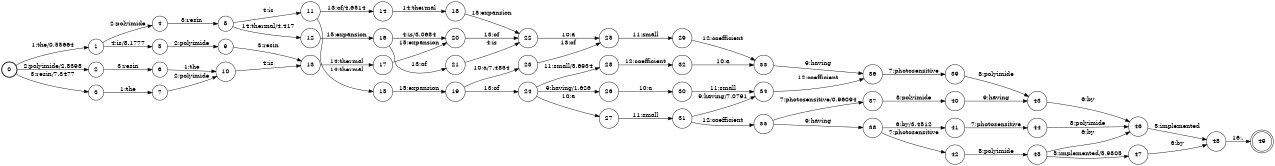 digraph FST {
rankdir = LR;
size = "8.5,11";
label = "";
center = 1;
orientation = Portrait;
ranksep = "0.4";
nodesep = "0.25";
0 [label = "0", shape = circle, style = bold, fontsize = 14]
	0 -> 1 [label = "1:the/0.55664", fontsize = 14];
	0 -> 2 [label = "2:polyimide/2.8398", fontsize = 14];
	0 -> 3 [label = "3:resin/7.3477", fontsize = 14];
1 [label = "1", shape = circle, style = solid, fontsize = 14]
	1 -> 4 [label = "2:polyimide", fontsize = 14];
	1 -> 5 [label = "4:is/8.1777", fontsize = 14];
2 [label = "2", shape = circle, style = solid, fontsize = 14]
	2 -> 6 [label = "3:resin", fontsize = 14];
3 [label = "3", shape = circle, style = solid, fontsize = 14]
	3 -> 7 [label = "1:the", fontsize = 14];
4 [label = "4", shape = circle, style = solid, fontsize = 14]
	4 -> 8 [label = "3:resin", fontsize = 14];
5 [label = "5", shape = circle, style = solid, fontsize = 14]
	5 -> 9 [label = "2:polyimide", fontsize = 14];
6 [label = "6", shape = circle, style = solid, fontsize = 14]
	6 -> 10 [label = "1:the", fontsize = 14];
7 [label = "7", shape = circle, style = solid, fontsize = 14]
	7 -> 10 [label = "2:polyimide", fontsize = 14];
8 [label = "8", shape = circle, style = solid, fontsize = 14]
	8 -> 11 [label = "4:is", fontsize = 14];
	8 -> 12 [label = "14:thermal/4.417", fontsize = 14];
9 [label = "9", shape = circle, style = solid, fontsize = 14]
	9 -> 13 [label = "3:resin", fontsize = 14];
10 [label = "10", shape = circle, style = solid, fontsize = 14]
	10 -> 13 [label = "4:is", fontsize = 14];
11 [label = "11", shape = circle, style = solid, fontsize = 14]
	11 -> 14 [label = "13:of/4.6514", fontsize = 14];
	11 -> 15 [label = "14:thermal", fontsize = 14];
12 [label = "12", shape = circle, style = solid, fontsize = 14]
	12 -> 16 [label = "15:expansion", fontsize = 14];
13 [label = "13", shape = circle, style = solid, fontsize = 14]
	13 -> 17 [label = "14:thermal", fontsize = 14];
14 [label = "14", shape = circle, style = solid, fontsize = 14]
	14 -> 18 [label = "14:thermal", fontsize = 14];
15 [label = "15", shape = circle, style = solid, fontsize = 14]
	15 -> 19 [label = "15:expansion", fontsize = 14];
16 [label = "16", shape = circle, style = solid, fontsize = 14]
	16 -> 20 [label = "4:is/3.0684", fontsize = 14];
	16 -> 21 [label = "13:of", fontsize = 14];
17 [label = "17", shape = circle, style = solid, fontsize = 14]
	17 -> 20 [label = "15:expansion", fontsize = 14];
18 [label = "18", shape = circle, style = solid, fontsize = 14]
	18 -> 22 [label = "15:expansion", fontsize = 14];
19 [label = "19", shape = circle, style = solid, fontsize = 14]
	19 -> 23 [label = "10:a/7.4854", fontsize = 14];
	19 -> 24 [label = "13:of", fontsize = 14];
20 [label = "20", shape = circle, style = solid, fontsize = 14]
	20 -> 22 [label = "13:of", fontsize = 14];
21 [label = "21", shape = circle, style = solid, fontsize = 14]
	21 -> 22 [label = "4:is", fontsize = 14];
22 [label = "22", shape = circle, style = solid, fontsize = 14]
	22 -> 25 [label = "10:a", fontsize = 14];
23 [label = "23", shape = circle, style = solid, fontsize = 14]
	23 -> 25 [label = "13:of", fontsize = 14];
24 [label = "24", shape = circle, style = solid, fontsize = 14]
	24 -> 26 [label = "9:having/1.626", fontsize = 14];
	24 -> 27 [label = "10:a", fontsize = 14];
	24 -> 28 [label = "11:small/5.6934", fontsize = 14];
25 [label = "25", shape = circle, style = solid, fontsize = 14]
	25 -> 29 [label = "11:small", fontsize = 14];
26 [label = "26", shape = circle, style = solid, fontsize = 14]
	26 -> 30 [label = "10:a", fontsize = 14];
27 [label = "27", shape = circle, style = solid, fontsize = 14]
	27 -> 31 [label = "11:small", fontsize = 14];
28 [label = "28", shape = circle, style = solid, fontsize = 14]
	28 -> 32 [label = "12:coefficient", fontsize = 14];
29 [label = "29", shape = circle, style = solid, fontsize = 14]
	29 -> 33 [label = "12:coefficient", fontsize = 14];
30 [label = "30", shape = circle, style = solid, fontsize = 14]
	30 -> 34 [label = "11:small", fontsize = 14];
31 [label = "31", shape = circle, style = solid, fontsize = 14]
	31 -> 34 [label = "9:having/7.0791", fontsize = 14];
	31 -> 35 [label = "12:coefficient", fontsize = 14];
32 [label = "32", shape = circle, style = solid, fontsize = 14]
	32 -> 33 [label = "10:a", fontsize = 14];
33 [label = "33", shape = circle, style = solid, fontsize = 14]
	33 -> 36 [label = "9:having", fontsize = 14];
34 [label = "34", shape = circle, style = solid, fontsize = 14]
	34 -> 36 [label = "12:coefficient", fontsize = 14];
35 [label = "35", shape = circle, style = solid, fontsize = 14]
	35 -> 37 [label = "7:photosensitive/0.96094", fontsize = 14];
	35 -> 38 [label = "9:having", fontsize = 14];
36 [label = "36", shape = circle, style = solid, fontsize = 14]
	36 -> 39 [label = "7:photosensitive", fontsize = 14];
37 [label = "37", shape = circle, style = solid, fontsize = 14]
	37 -> 40 [label = "8:polyimide", fontsize = 14];
38 [label = "38", shape = circle, style = solid, fontsize = 14]
	38 -> 41 [label = "6:by/3.4512", fontsize = 14];
	38 -> 42 [label = "7:photosensitive", fontsize = 14];
39 [label = "39", shape = circle, style = solid, fontsize = 14]
	39 -> 43 [label = "8:polyimide", fontsize = 14];
40 [label = "40", shape = circle, style = solid, fontsize = 14]
	40 -> 43 [label = "9:having", fontsize = 14];
41 [label = "41", shape = circle, style = solid, fontsize = 14]
	41 -> 44 [label = "7:photosensitive", fontsize = 14];
42 [label = "42", shape = circle, style = solid, fontsize = 14]
	42 -> 45 [label = "8:polyimide", fontsize = 14];
43 [label = "43", shape = circle, style = solid, fontsize = 14]
	43 -> 46 [label = "6:by", fontsize = 14];
44 [label = "44", shape = circle, style = solid, fontsize = 14]
	44 -> 46 [label = "8:polyimide", fontsize = 14];
45 [label = "45", shape = circle, style = solid, fontsize = 14]
	45 -> 47 [label = "5:implemented/5.9805", fontsize = 14];
	45 -> 46 [label = "6:by", fontsize = 14];
46 [label = "46", shape = circle, style = solid, fontsize = 14]
	46 -> 48 [label = "5:implemented", fontsize = 14];
47 [label = "47", shape = circle, style = solid, fontsize = 14]
	47 -> 48 [label = "6:by", fontsize = 14];
48 [label = "48", shape = circle, style = solid, fontsize = 14]
	48 -> 49 [label = "16:.", fontsize = 14];
49 [label = "49", shape = doublecircle, style = solid, fontsize = 14]
}
